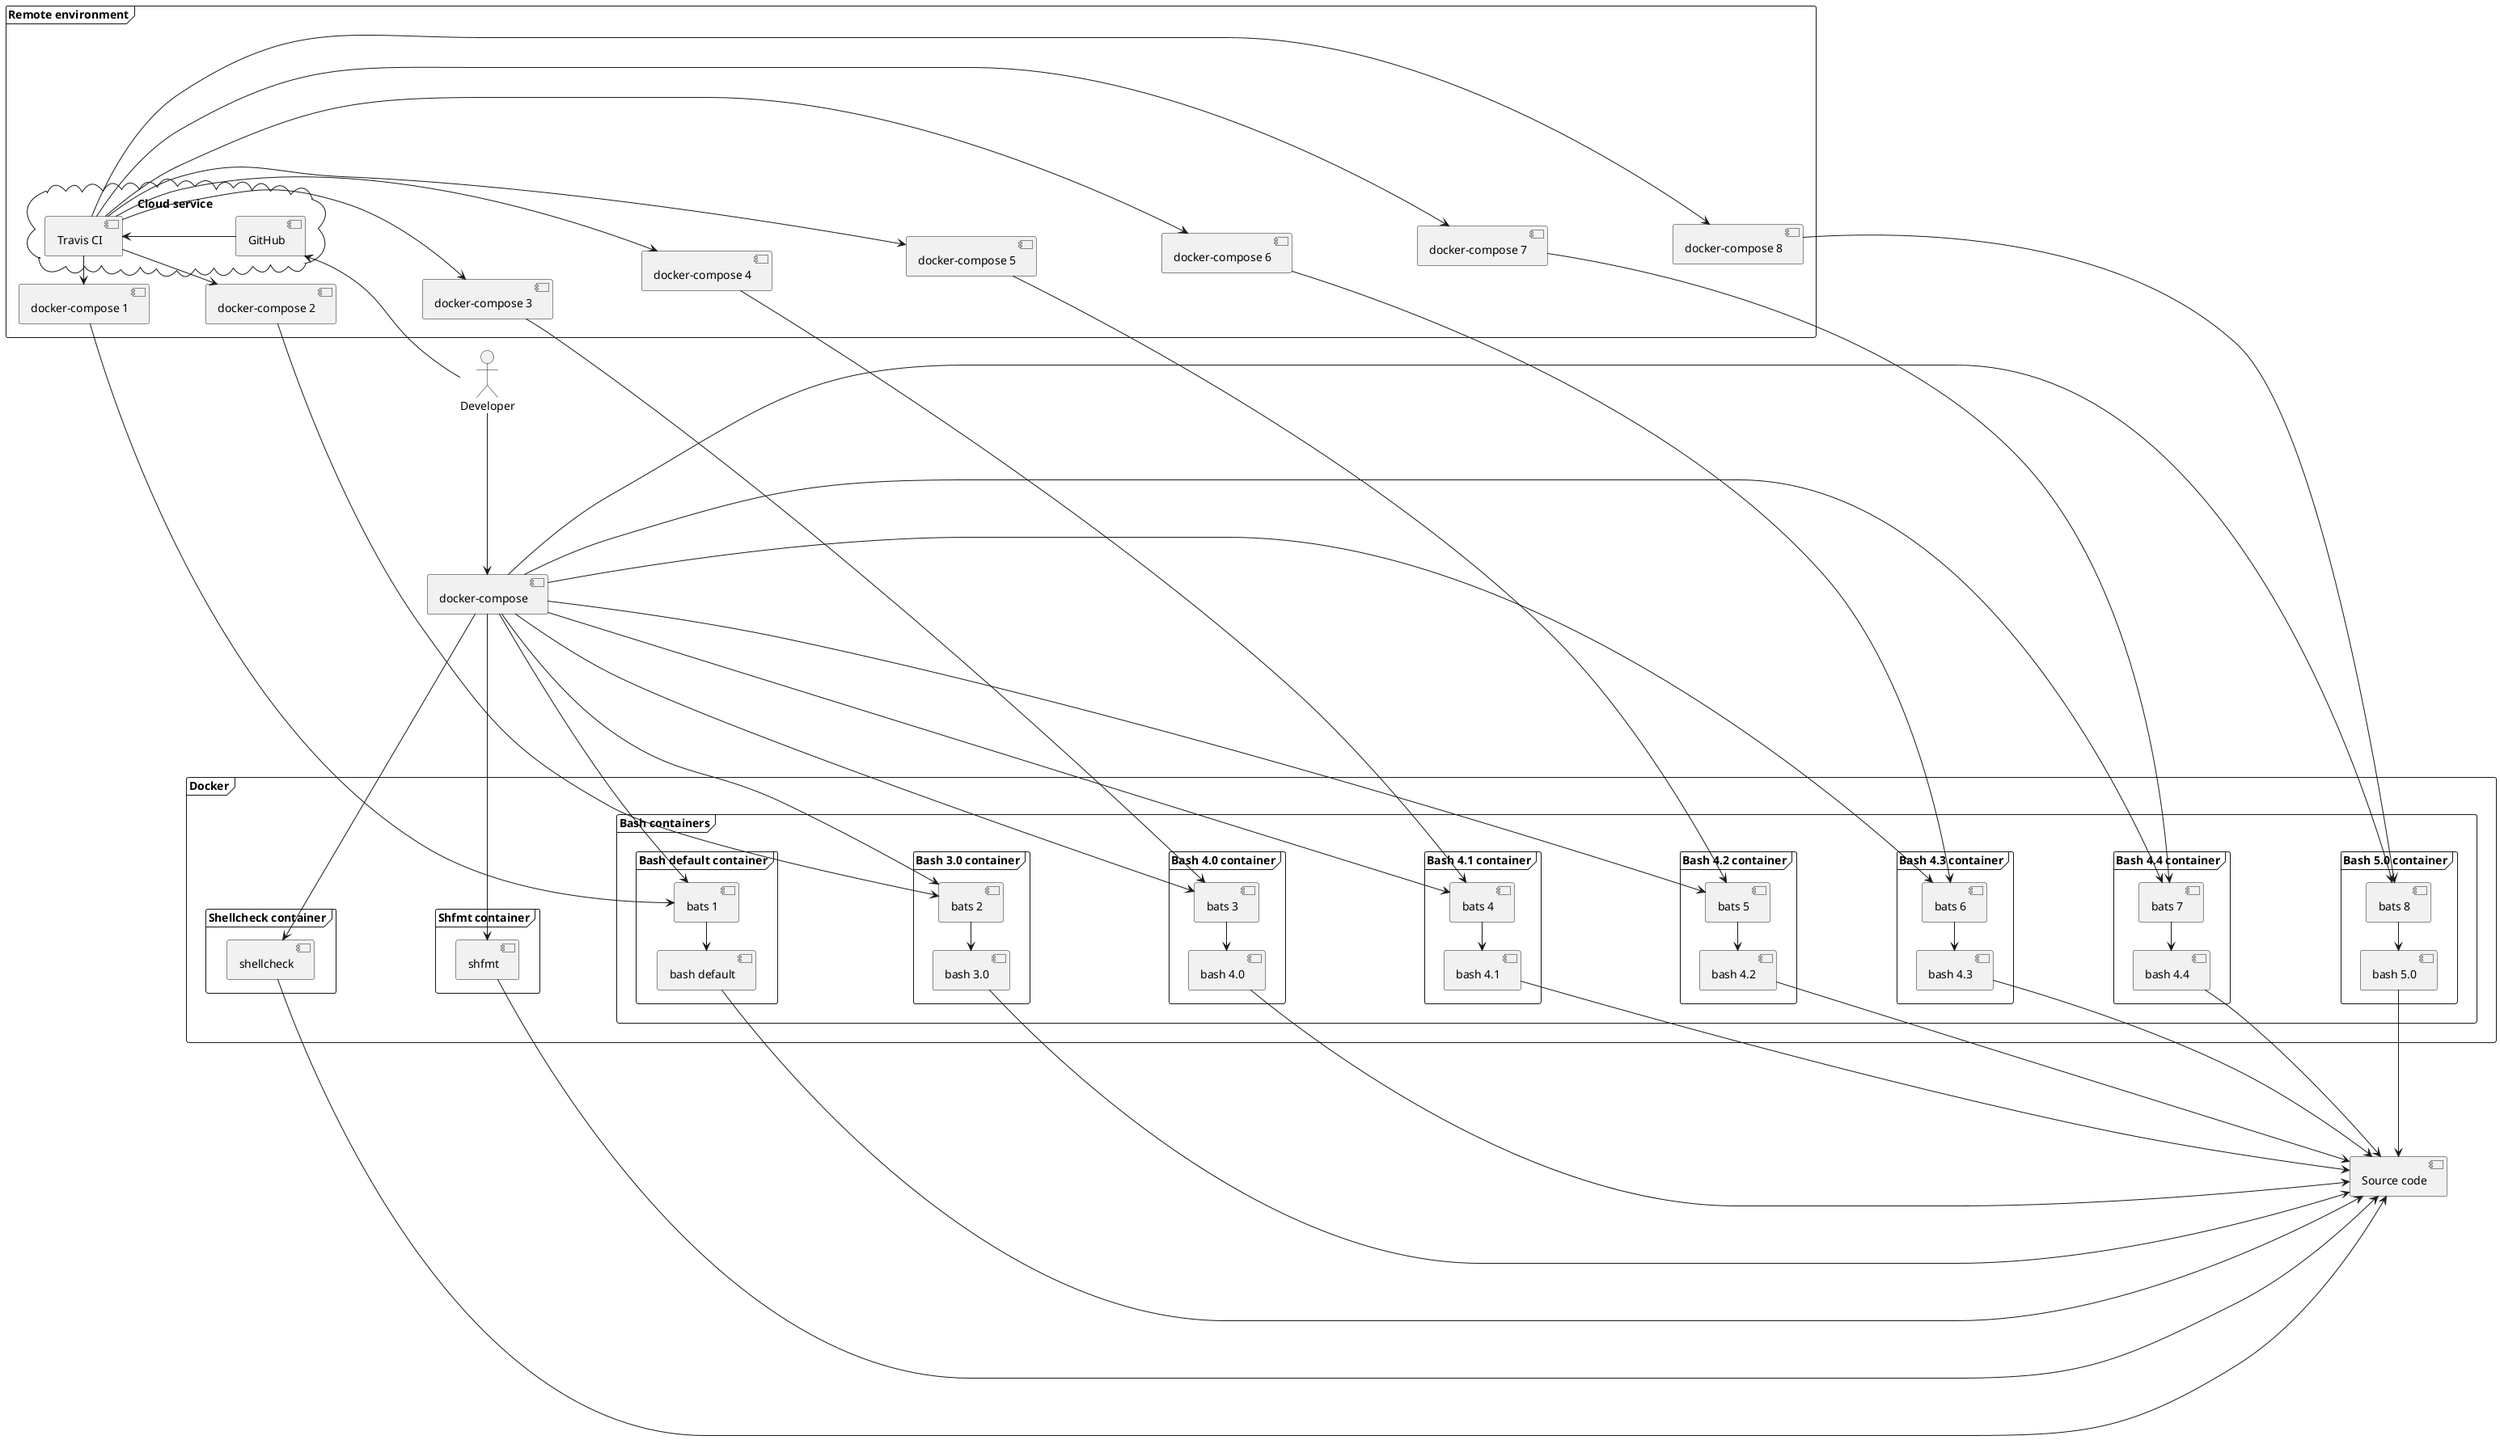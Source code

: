 @startuml

left to right direction

''''''''''''''''''''''''''''''''''''''''''''''''''''''''''''''''''''''''''''''''
' 登場人物の定義
''''''''''''''''''''''''''''''''''''''''''''''''''''''''''''''''''''''''''''''''

frame "Remote environment" {
  cloud "Cloud service" {
    [GitHub]
    [Travis CI]
  }
  [docker-compose 1]
  [docker-compose 2]
  [docker-compose 3]
  [docker-compose 4]
  [docker-compose 5]
  [docker-compose 6]
  [docker-compose 7]
  [docker-compose 8]
}

Actor Developer as dev
[docker-compose]

frame "Docker" {
  frame "Shellcheck container" {
    [shellcheck]
  }
  frame "Shfmt container" {
    [shfmt]
  }
  frame "Bash containers" {
    frame "Bash default container" {
      [bats 1]
      [bash default]
    }
    frame "Bash 3.0 container" {
      [bats 2]
      [bash 3.0]
    }
    frame "Bash 4.0 container" {
      [bats 3]
      [bash 4.0]
    }
    frame "Bash 4.1 container" {
      [bats 4]
      [bash 4.1]
    }
    frame "Bash 4.2 container" {
      [bats 5]
      [bash 4.2]
    }
    frame "Bash 4.3 container" {
      [bats 6]
      [bash 4.3]
    }
    frame "Bash 4.4 container" {
      [bats 7]
      [bash 4.4]
    }
    frame "Bash 5.0 container" {
      [bats 8]
      [bash 5.0]
    }
  }
}

''''''''''''''''''''''''''''''''''''''''''''''''''''''''''''''''''''''''''''''''
' フローの定義
''''''''''''''''''''''''''''''''''''''''''''''''''''''''''''''''''''''''''''''''

' 開発者を起点とするフロー
dev -ri-> [docker-compose]

[docker-compose] -ri-> [shellcheck]
[shellcheck] -ri-> [Source code]

[docker-compose] -ri-> [shfmt]
[shfmt] -ri-> [Source code]

' Bats + Bashはセット
[docker-compose] -ri-> [bats 1]
[bats 1] -ri-> [bash default]
[bash default] -ri-> [Source code]

[docker-compose] -ri-> [bats 2]
[bats 2] -ri-> [bash 3.0]
[bash 3.0] -ri-> [Source code]

[docker-compose] -ri-> [bats 3]
[bats 3] -ri-> [bash 4.0]
[bash 4.0] -ri-> [Source code]

[docker-compose] -ri-> [bats 4]
[bats 4] -ri-> [bash 4.1]
[bash 4.1] -ri-> [Source code]

[docker-compose] -ri-> [bats 5]
[bats 5] -ri-> [bash 4.2]
[bash 4.2] -ri-> [Source code]

[docker-compose] -ri-> [bats 6]
[bats 6] -ri-> [bash 4.3]
[bash 4.3] -ri-> [Source code]

[docker-compose] -ri-> [bats 7]
[bats 7] -ri-> [bash 4.4]
[bash 4.4] -ri-> [Source code]

[docker-compose] -ri-> [bats 8]
[bats 8] -ri-> [bash 5.0]
[bash 5.0] -ri-> [Source code]

' GitHubにPushを起点とするフロー
dev -up-> [GitHub]
[GitHub] -up-> [Travis CI]
[Travis CI] -ri-> [docker-compose 1]
[Travis CI] -ri-> [docker-compose 2]
[Travis CI] -ri-> [docker-compose 3]
[Travis CI] -ri-> [docker-compose 4]
[Travis CI] -ri-> [docker-compose 5]
[Travis CI] -ri-> [docker-compose 6]
[Travis CI] -ri-> [docker-compose 7]
[Travis CI] -ri-> [docker-compose 8]
[docker-compose 1] -ri-> [bats 1]
[docker-compose 2] -ri-> [bats 2]
[docker-compose 3] -ri-> [bats 3]
[docker-compose 4] -ri-> [bats 4]
[docker-compose 5] -ri-> [bats 5]
[docker-compose 6] -ri-> [bats 6]
[docker-compose 7] -ri-> [bats 7]
[docker-compose 8] -ri-> [bats 8]

''''''''''''''''''''''''''''''''''''''''''''''''''''''''''''''''''''''''''''''''
' 位置調整
''''''''''''''''''''''''''''''''''''''''''''''''''''''''''''''''''''''''''''''''

' Dockerコンテナグループでの配置
' shellcheck -down-> shfmt -down-> bash としたい
[shellcheck] -[hidden]- [shfmt]
[shfmt] -[hidden]- [bats 1]
[bats 1] -[hidden]- [bats 2]
[bash default] -[hidden]- [bash 3.0]
[bats 2] -[hidden]- [bats 3]
[bash 3.0] -[hidden]- [bash 4.0]
[bats 3] -[hidden]- [bats 4]
[bash 4.0] -[hidden]- [bash 4.1]
[bats 4] -[hidden]- [bats 5]
[bash 4.1] -[hidden]- [bash 4.2]
[bats 5] -[hidden]- [bats 6]
[bash 4.2] -[hidden]- [bash 4.3]
[bats 6] -[hidden]- [bats 7]
[bash 4.3] -[hidden]- [bash 4.4]
[bats 7] -[hidden]- [bats 8]
[bash 4.4] -[hidden]- [bash 5.0]

' GitHub, TravisCIなどのクラウド組はdevより上
dev -[hidden]up- [GitHub]
dev -[hidden]up- [Travis CI]
[docker-compose] -[hidden]up- [GitHub]
[docker-compose] -[hidden]up- [Travis CI]

[docker-compose 1] -[hidden]- [docker-compose 2]
[docker-compose 2] -[hidden]- [docker-compose 3]
[docker-compose 3] -[hidden]- [docker-compose 4]
[docker-compose 4] -[hidden]- [docker-compose 5]
[docker-compose 5] -[hidden]- [docker-compose 6]
[docker-compose 6] -[hidden]- [docker-compose 7]
[docker-compose 7] -[hidden]- [docker-compose 8]

@enduml
